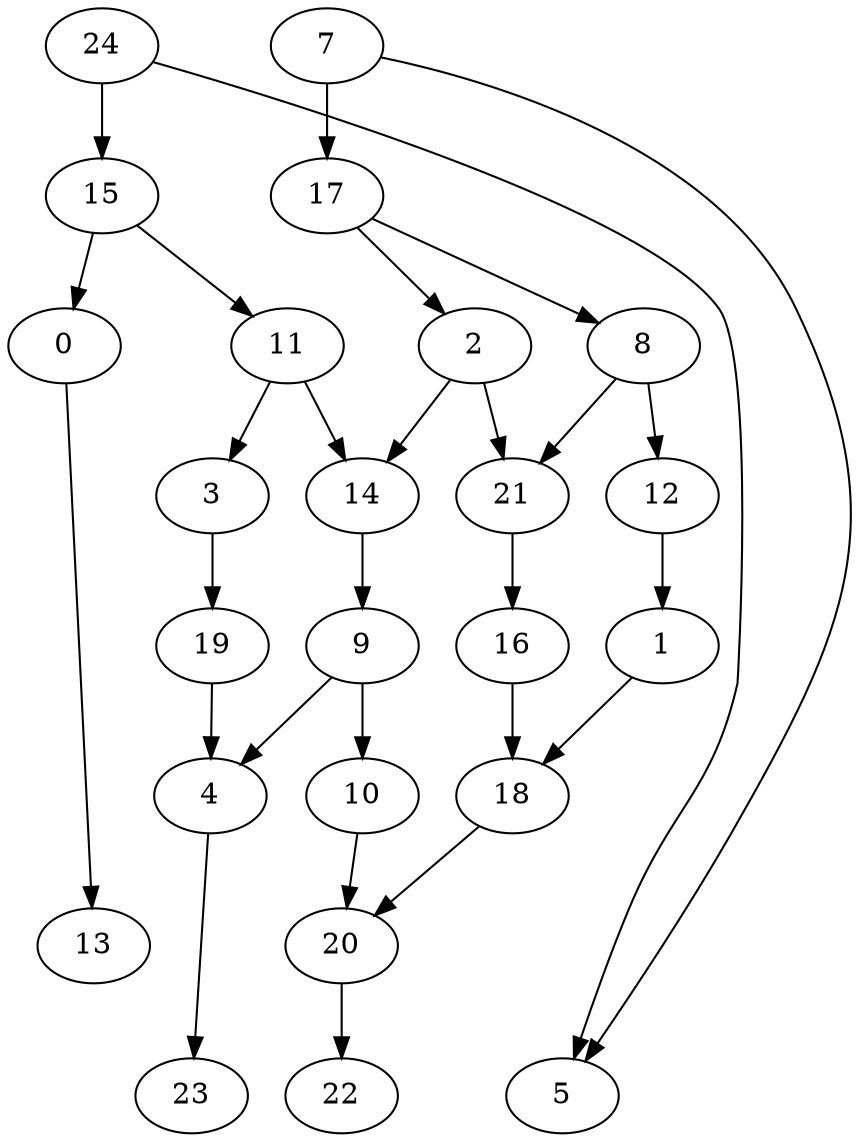 digraph G {
    0;
    13;
    1;
    18;
    20;
    22;
    2;
    14;
    21;
    9;
    16;
    4;
    10;
    3;
    19;
    23;
    7;
    5;
    17;
    8;
    24;
    15;
    11;
    12;
    0 -> 13 [weight=0];
    1 -> 18 [weight=0];
    18 -> 20 [weight=0];
    20 -> 22 [weight=1];
    2 -> 14 [weight=0];
    2 -> 21 [weight=0];
    14 -> 9 [weight=2];
    21 -> 16 [weight=0];
    9 -> 4 [weight=0];
    9 -> 10 [weight=0];
    16 -> 18 [weight=4];
    4 -> 23 [weight=0];
    10 -> 20 [weight=0];
    3 -> 19 [weight=0];
    19 -> 4 [weight=0];
    7 -> 5 [weight=0];
    7 -> 17 [weight=1];
    17 -> 2 [weight=0];
    17 -> 8 [weight=0];
    8 -> 21 [weight=0];
    8 -> 12 [weight=0];
    24 -> 5 [weight=0];
    24 -> 15 [weight=3];
    15 -> 0 [weight=0];
    15 -> 11 [weight=0];
    11 -> 14 [weight=0];
    11 -> 3 [weight=0];
    12 -> 1 [weight=0];
}
